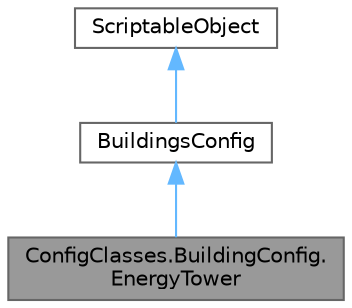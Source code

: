 digraph "ConfigClasses.BuildingConfig.EnergyTower"
{
 // LATEX_PDF_SIZE
  bgcolor="transparent";
  edge [fontname=Helvetica,fontsize=10,labelfontname=Helvetica,labelfontsize=10];
  node [fontname=Helvetica,fontsize=10,shape=box,height=0.2,width=0.4];
  Node1 [label="ConfigClasses.BuildingConfig.\lEnergyTower",height=0.2,width=0.4,color="gray40", fillcolor="grey60", style="filled", fontcolor="black",tooltip=" "];
  Node2 -> Node1 [dir="back",color="steelblue1",style="solid"];
  Node2 [label="BuildingsConfig",height=0.2,width=0.4,color="gray40", fillcolor="white", style="filled",URL="$class_config_classes_1_1_building_config_1_1_buildings_config.html",tooltip="Родительский класс Родительский класс, содержащий все характеристики для построек"];
  Node3 -> Node2 [dir="back",color="steelblue1",style="solid"];
  Node3 [label="ScriptableObject",height=0.2,width=0.4,color="gray40", fillcolor="white", style="filled",tooltip=" "];
}
